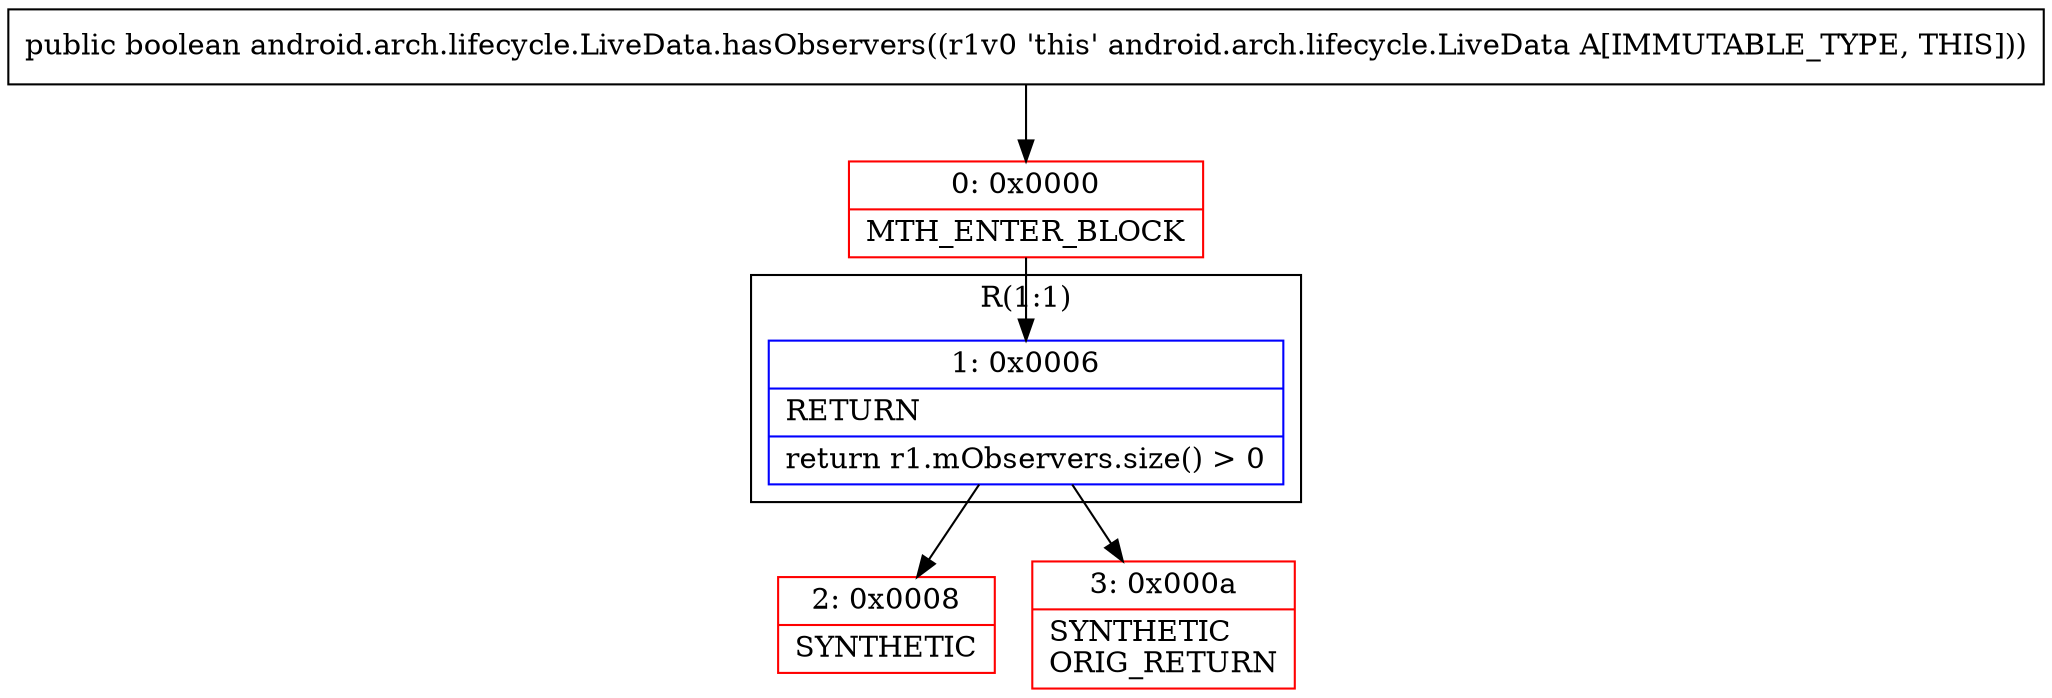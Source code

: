 digraph "CFG forandroid.arch.lifecycle.LiveData.hasObservers()Z" {
subgraph cluster_Region_1062974286 {
label = "R(1:1)";
node [shape=record,color=blue];
Node_1 [shape=record,label="{1\:\ 0x0006|RETURN\l|return r1.mObservers.size() \> 0\l}"];
}
Node_0 [shape=record,color=red,label="{0\:\ 0x0000|MTH_ENTER_BLOCK\l}"];
Node_2 [shape=record,color=red,label="{2\:\ 0x0008|SYNTHETIC\l}"];
Node_3 [shape=record,color=red,label="{3\:\ 0x000a|SYNTHETIC\lORIG_RETURN\l}"];
MethodNode[shape=record,label="{public boolean android.arch.lifecycle.LiveData.hasObservers((r1v0 'this' android.arch.lifecycle.LiveData A[IMMUTABLE_TYPE, THIS])) }"];
MethodNode -> Node_0;
Node_1 -> Node_2;
Node_1 -> Node_3;
Node_0 -> Node_1;
}


